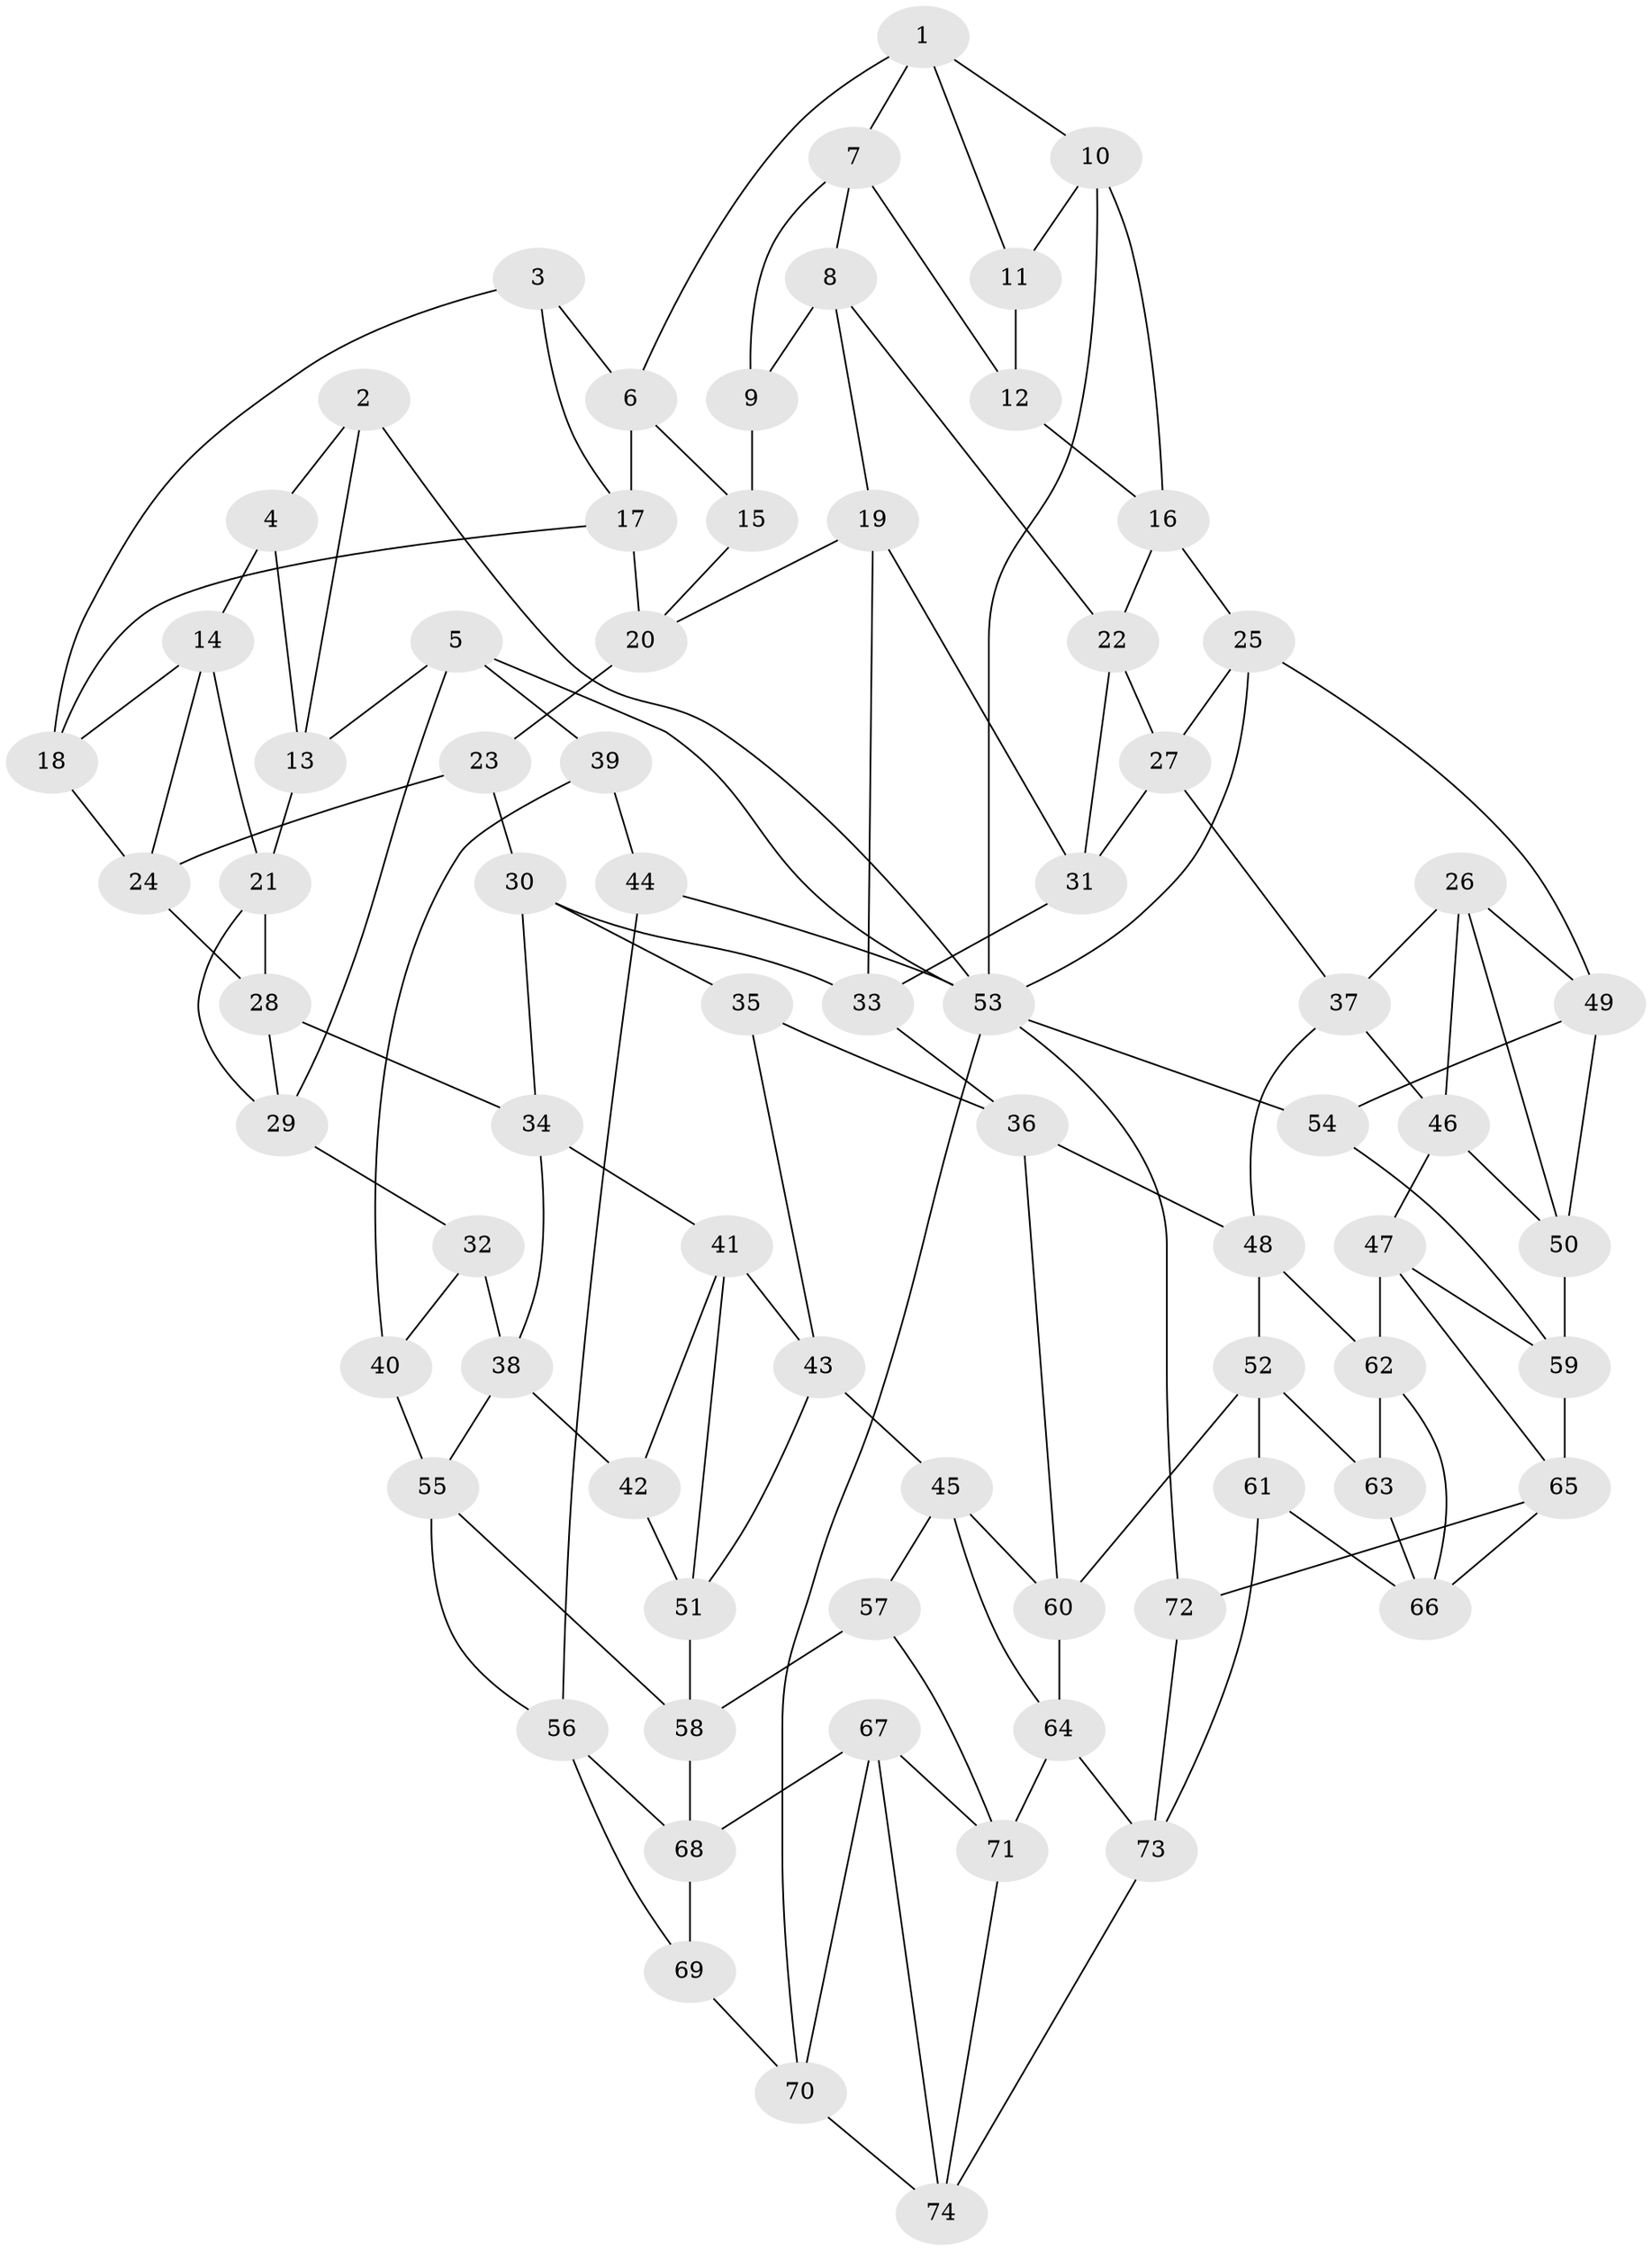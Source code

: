 // original degree distribution, {3: 0.013513513513513514, 4: 0.22972972972972974, 5: 0.5405405405405406, 6: 0.21621621621621623}
// Generated by graph-tools (version 1.1) at 2025/51/03/09/25 03:51:03]
// undirected, 74 vertices, 140 edges
graph export_dot {
graph [start="1"]
  node [color=gray90,style=filled];
  1;
  2;
  3;
  4;
  5;
  6;
  7;
  8;
  9;
  10;
  11;
  12;
  13;
  14;
  15;
  16;
  17;
  18;
  19;
  20;
  21;
  22;
  23;
  24;
  25;
  26;
  27;
  28;
  29;
  30;
  31;
  32;
  33;
  34;
  35;
  36;
  37;
  38;
  39;
  40;
  41;
  42;
  43;
  44;
  45;
  46;
  47;
  48;
  49;
  50;
  51;
  52;
  53;
  54;
  55;
  56;
  57;
  58;
  59;
  60;
  61;
  62;
  63;
  64;
  65;
  66;
  67;
  68;
  69;
  70;
  71;
  72;
  73;
  74;
  1 -- 6 [weight=1.0];
  1 -- 7 [weight=1.0];
  1 -- 10 [weight=1.0];
  1 -- 11 [weight=1.0];
  2 -- 4 [weight=1.0];
  2 -- 13 [weight=1.0];
  2 -- 53 [weight=1.0];
  3 -- 6 [weight=1.0];
  3 -- 17 [weight=1.0];
  3 -- 18 [weight=1.0];
  4 -- 13 [weight=1.0];
  4 -- 14 [weight=1.0];
  5 -- 13 [weight=1.0];
  5 -- 29 [weight=1.0];
  5 -- 39 [weight=1.0];
  5 -- 53 [weight=1.0];
  6 -- 15 [weight=1.0];
  6 -- 17 [weight=1.0];
  7 -- 8 [weight=1.0];
  7 -- 9 [weight=1.0];
  7 -- 12 [weight=1.0];
  8 -- 9 [weight=1.0];
  8 -- 19 [weight=1.0];
  8 -- 22 [weight=1.0];
  9 -- 15 [weight=2.0];
  10 -- 11 [weight=1.0];
  10 -- 16 [weight=1.0];
  10 -- 53 [weight=1.0];
  11 -- 12 [weight=2.0];
  12 -- 16 [weight=1.0];
  13 -- 21 [weight=1.0];
  14 -- 18 [weight=1.0];
  14 -- 21 [weight=1.0];
  14 -- 24 [weight=1.0];
  15 -- 20 [weight=1.0];
  16 -- 22 [weight=1.0];
  16 -- 25 [weight=1.0];
  17 -- 18 [weight=1.0];
  17 -- 20 [weight=1.0];
  18 -- 24 [weight=1.0];
  19 -- 20 [weight=1.0];
  19 -- 31 [weight=1.0];
  19 -- 33 [weight=1.0];
  20 -- 23 [weight=1.0];
  21 -- 28 [weight=1.0];
  21 -- 29 [weight=1.0];
  22 -- 27 [weight=1.0];
  22 -- 31 [weight=1.0];
  23 -- 24 [weight=1.0];
  23 -- 30 [weight=1.0];
  24 -- 28 [weight=1.0];
  25 -- 27 [weight=1.0];
  25 -- 49 [weight=1.0];
  25 -- 53 [weight=1.0];
  26 -- 37 [weight=1.0];
  26 -- 46 [weight=1.0];
  26 -- 49 [weight=1.0];
  26 -- 50 [weight=1.0];
  27 -- 31 [weight=1.0];
  27 -- 37 [weight=1.0];
  28 -- 29 [weight=1.0];
  28 -- 34 [weight=1.0];
  29 -- 32 [weight=1.0];
  30 -- 33 [weight=1.0];
  30 -- 34 [weight=1.0];
  30 -- 35 [weight=1.0];
  31 -- 33 [weight=1.0];
  32 -- 38 [weight=1.0];
  32 -- 40 [weight=1.0];
  33 -- 36 [weight=1.0];
  34 -- 38 [weight=1.0];
  34 -- 41 [weight=1.0];
  35 -- 36 [weight=1.0];
  35 -- 43 [weight=1.0];
  36 -- 48 [weight=1.0];
  36 -- 60 [weight=1.0];
  37 -- 46 [weight=1.0];
  37 -- 48 [weight=1.0];
  38 -- 42 [weight=1.0];
  38 -- 55 [weight=1.0];
  39 -- 40 [weight=2.0];
  39 -- 44 [weight=1.0];
  40 -- 55 [weight=1.0];
  41 -- 42 [weight=1.0];
  41 -- 43 [weight=1.0];
  41 -- 51 [weight=1.0];
  42 -- 51 [weight=1.0];
  43 -- 45 [weight=1.0];
  43 -- 51 [weight=1.0];
  44 -- 53 [weight=1.0];
  44 -- 56 [weight=1.0];
  45 -- 57 [weight=1.0];
  45 -- 60 [weight=1.0];
  45 -- 64 [weight=1.0];
  46 -- 47 [weight=1.0];
  46 -- 50 [weight=1.0];
  47 -- 59 [weight=1.0];
  47 -- 62 [weight=1.0];
  47 -- 65 [weight=1.0];
  48 -- 52 [weight=1.0];
  48 -- 62 [weight=1.0];
  49 -- 50 [weight=1.0];
  49 -- 54 [weight=1.0];
  50 -- 59 [weight=1.0];
  51 -- 58 [weight=1.0];
  52 -- 60 [weight=1.0];
  52 -- 61 [weight=1.0];
  52 -- 63 [weight=1.0];
  53 -- 54 [weight=1.0];
  53 -- 70 [weight=1.0];
  53 -- 72 [weight=1.0];
  54 -- 59 [weight=1.0];
  55 -- 56 [weight=1.0];
  55 -- 58 [weight=1.0];
  56 -- 68 [weight=1.0];
  56 -- 69 [weight=1.0];
  57 -- 58 [weight=1.0];
  57 -- 71 [weight=1.0];
  58 -- 68 [weight=1.0];
  59 -- 65 [weight=1.0];
  60 -- 64 [weight=1.0];
  61 -- 66 [weight=1.0];
  61 -- 73 [weight=1.0];
  62 -- 63 [weight=1.0];
  62 -- 66 [weight=1.0];
  63 -- 66 [weight=1.0];
  64 -- 71 [weight=1.0];
  64 -- 73 [weight=1.0];
  65 -- 66 [weight=1.0];
  65 -- 72 [weight=1.0];
  67 -- 68 [weight=1.0];
  67 -- 70 [weight=1.0];
  67 -- 71 [weight=1.0];
  67 -- 74 [weight=1.0];
  68 -- 69 [weight=1.0];
  69 -- 70 [weight=1.0];
  70 -- 74 [weight=1.0];
  71 -- 74 [weight=1.0];
  72 -- 73 [weight=1.0];
  73 -- 74 [weight=1.0];
}
